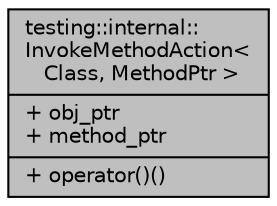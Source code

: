 digraph "testing::internal::InvokeMethodAction&lt; Class, MethodPtr &gt;"
{
 // INTERACTIVE_SVG=YES
 // LATEX_PDF_SIZE
  edge [fontname="Helvetica",fontsize="10",labelfontname="Helvetica",labelfontsize="10"];
  node [fontname="Helvetica",fontsize="10",shape=record];
  Node1 [label="{testing::internal::\lInvokeMethodAction\<\l Class, MethodPtr \>\n|+ obj_ptr\l+ method_ptr\l|+ operator()()\l}",height=0.2,width=0.4,color="black", fillcolor="grey75", style="filled", fontcolor="black",tooltip=" "];
}
